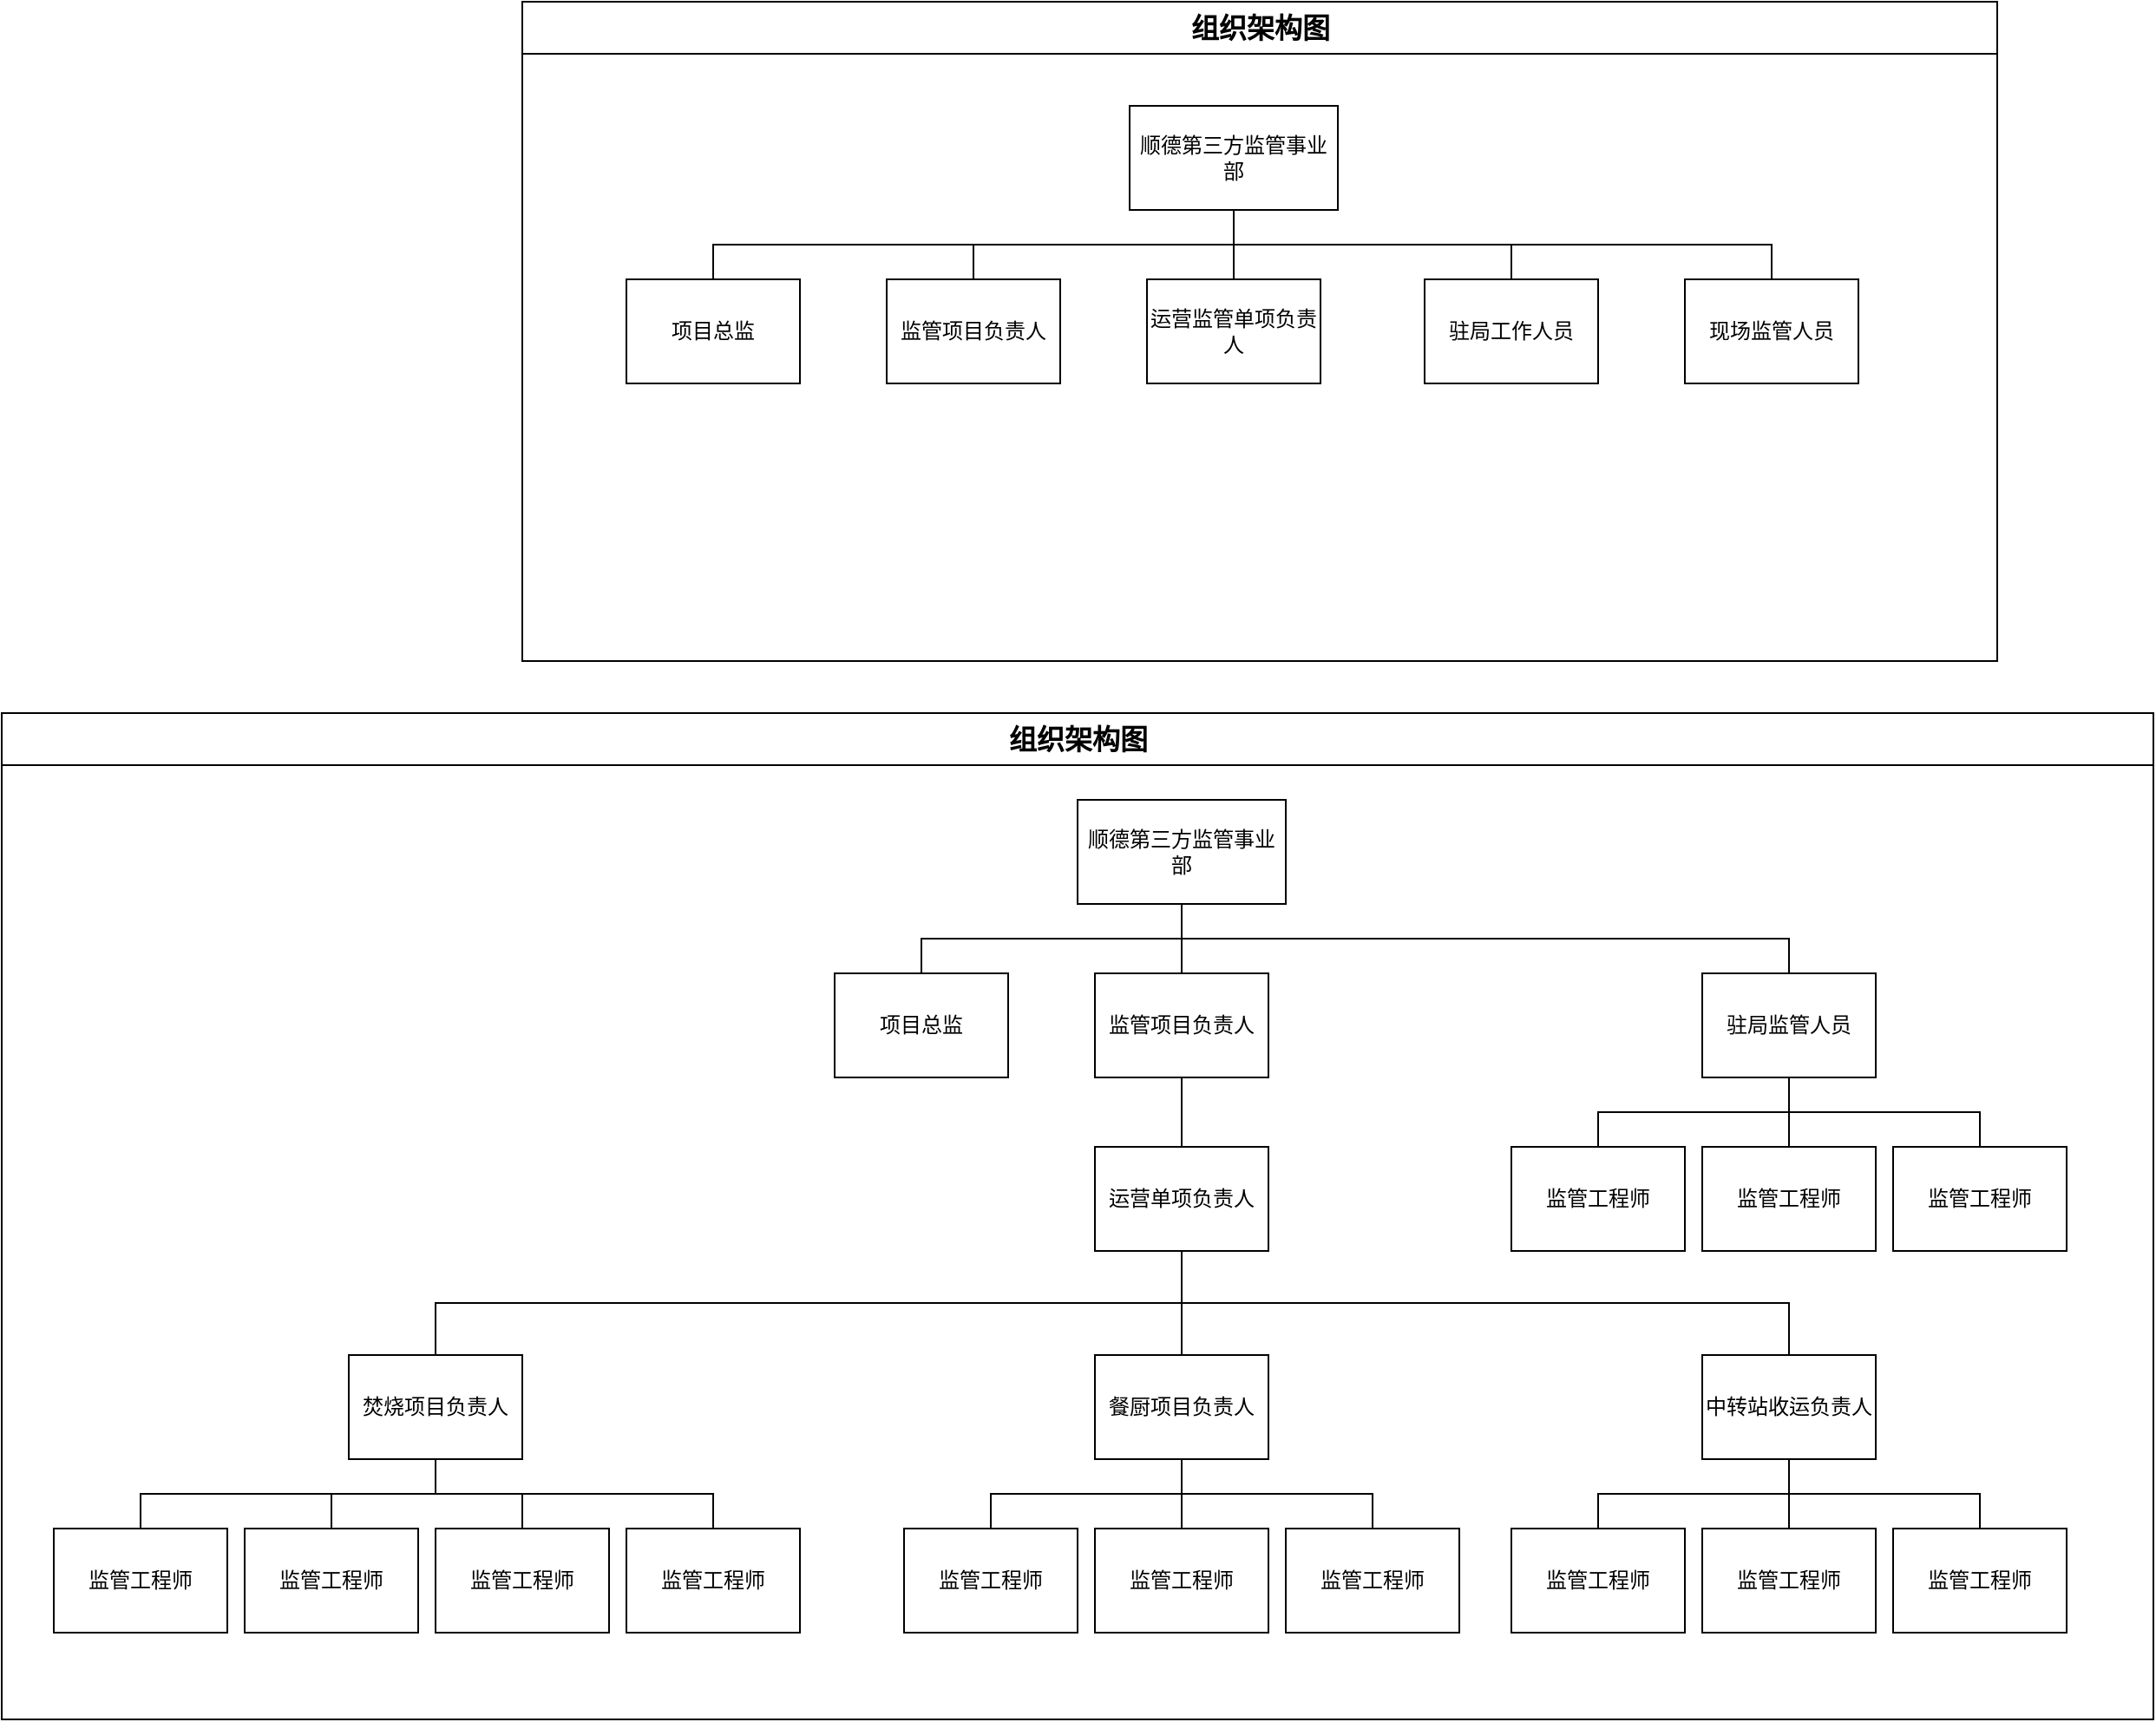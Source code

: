<mxfile version="14.1.9" type="github">
  <diagram id="prtHgNgQTEPvFCAcTncT" name="Page-1">
    <mxGraphModel dx="1619" dy="591" grid="1" gridSize="10" guides="1" tooltips="1" connect="1" arrows="1" fold="1" page="1" pageScale="1" pageWidth="827" pageHeight="1169" math="0" shadow="0">
      <root>
        <mxCell id="0" />
        <mxCell id="1" parent="0" />
        <mxCell id="Y8CCUpn9FJHreCWR11MV-5" value="&lt;font style=&quot;font-size: 16px&quot;&gt;组织架构图&lt;/font&gt;" style="swimlane;html=1;startSize=30;horizontal=1;containerType=tree;newEdgeStyle={&quot;edgeStyle&quot;:&quot;elbowEdgeStyle&quot;,&quot;startArrow&quot;:&quot;none&quot;,&quot;endArrow&quot;:&quot;none&quot;};" vertex="1" parent="1">
          <mxGeometry x="650" y="160" width="850" height="380" as="geometry" />
        </mxCell>
        <mxCell id="Y8CCUpn9FJHreCWR11MV-6" value="" style="edgeStyle=elbowEdgeStyle;elbow=vertical;startArrow=none;endArrow=none;rounded=0;" edge="1" parent="Y8CCUpn9FJHreCWR11MV-5" source="Y8CCUpn9FJHreCWR11MV-8" target="Y8CCUpn9FJHreCWR11MV-9">
          <mxGeometry relative="1" as="geometry" />
        </mxCell>
        <mxCell id="Y8CCUpn9FJHreCWR11MV-7" value="" style="edgeStyle=elbowEdgeStyle;elbow=vertical;startArrow=none;endArrow=none;rounded=0;" edge="1" parent="Y8CCUpn9FJHreCWR11MV-5" source="Y8CCUpn9FJHreCWR11MV-8" target="Y8CCUpn9FJHreCWR11MV-10">
          <mxGeometry relative="1" as="geometry" />
        </mxCell>
        <UserObject label="顺德第三方监管事业部" treeRoot="1" id="Y8CCUpn9FJHreCWR11MV-8">
          <mxCell style="whiteSpace=wrap;html=1;align=center;treeFolding=1;treeMoving=1;newEdgeStyle={&quot;edgeStyle&quot;:&quot;elbowEdgeStyle&quot;,&quot;startArrow&quot;:&quot;none&quot;,&quot;endArrow&quot;:&quot;none&quot;};" vertex="1" parent="Y8CCUpn9FJHreCWR11MV-5">
            <mxGeometry x="350" y="60" width="120" height="60" as="geometry" />
          </mxCell>
        </UserObject>
        <mxCell id="Y8CCUpn9FJHreCWR11MV-9" value="项目总监" style="whiteSpace=wrap;html=1;align=center;verticalAlign=middle;treeFolding=1;treeMoving=1;newEdgeStyle={&quot;edgeStyle&quot;:&quot;elbowEdgeStyle&quot;,&quot;startArrow&quot;:&quot;none&quot;,&quot;endArrow&quot;:&quot;none&quot;};" vertex="1" collapsed="1" parent="Y8CCUpn9FJHreCWR11MV-5">
          <mxGeometry x="60" y="160" width="100" height="60" as="geometry" />
        </mxCell>
        <mxCell id="Y8CCUpn9FJHreCWR11MV-10" value="运营监管单项负责人" style="whiteSpace=wrap;html=1;align=center;verticalAlign=middle;treeFolding=1;treeMoving=1;newEdgeStyle={&quot;edgeStyle&quot;:&quot;elbowEdgeStyle&quot;,&quot;startArrow&quot;:&quot;none&quot;,&quot;endArrow&quot;:&quot;none&quot;};" vertex="1" collapsed="1" parent="Y8CCUpn9FJHreCWR11MV-5">
          <mxGeometry x="360" y="160" width="100" height="60" as="geometry" />
        </mxCell>
        <mxCell id="Y8CCUpn9FJHreCWR11MV-11" value="" style="edgeStyle=elbowEdgeStyle;elbow=vertical;startArrow=none;endArrow=none;rounded=0;" edge="1" target="Y8CCUpn9FJHreCWR11MV-12" source="Y8CCUpn9FJHreCWR11MV-8" parent="Y8CCUpn9FJHreCWR11MV-5">
          <mxGeometry relative="1" as="geometry">
            <mxPoint x="300" y="270" as="sourcePoint" />
          </mxGeometry>
        </mxCell>
        <mxCell id="Y8CCUpn9FJHreCWR11MV-12" value="驻局工作人员" style="whiteSpace=wrap;html=1;align=center;verticalAlign=middle;treeFolding=1;treeMoving=1;newEdgeStyle={&quot;edgeStyle&quot;:&quot;elbowEdgeStyle&quot;,&quot;startArrow&quot;:&quot;none&quot;,&quot;endArrow&quot;:&quot;none&quot;};" vertex="1" collapsed="1" parent="Y8CCUpn9FJHreCWR11MV-5">
          <mxGeometry x="520" y="160" width="100" height="60" as="geometry" />
        </mxCell>
        <mxCell id="Y8CCUpn9FJHreCWR11MV-15" value="" style="edgeStyle=elbowEdgeStyle;elbow=vertical;startArrow=none;endArrow=none;rounded=0;" edge="1" target="Y8CCUpn9FJHreCWR11MV-16" source="Y8CCUpn9FJHreCWR11MV-8" parent="Y8CCUpn9FJHreCWR11MV-5">
          <mxGeometry relative="1" as="geometry">
            <mxPoint x="300" y="270" as="sourcePoint" />
          </mxGeometry>
        </mxCell>
        <mxCell id="Y8CCUpn9FJHreCWR11MV-16" value="监管项目负责人" style="whiteSpace=wrap;html=1;align=center;verticalAlign=middle;treeFolding=1;treeMoving=1;newEdgeStyle={&quot;edgeStyle&quot;:&quot;elbowEdgeStyle&quot;,&quot;startArrow&quot;:&quot;none&quot;,&quot;endArrow&quot;:&quot;none&quot;};" vertex="1" collapsed="1" parent="Y8CCUpn9FJHreCWR11MV-5">
          <mxGeometry x="210" y="160" width="100" height="60" as="geometry" />
        </mxCell>
        <mxCell id="Y8CCUpn9FJHreCWR11MV-17" value="" style="edgeStyle=elbowEdgeStyle;elbow=vertical;startArrow=none;endArrow=none;rounded=0;" edge="1" target="Y8CCUpn9FJHreCWR11MV-18" source="Y8CCUpn9FJHreCWR11MV-8" parent="Y8CCUpn9FJHreCWR11MV-5">
          <mxGeometry relative="1" as="geometry">
            <mxPoint x="300" y="270" as="sourcePoint" />
          </mxGeometry>
        </mxCell>
        <mxCell id="Y8CCUpn9FJHreCWR11MV-18" value="现场监管人员" style="whiteSpace=wrap;html=1;align=center;verticalAlign=middle;treeFolding=1;treeMoving=1;newEdgeStyle={&quot;edgeStyle&quot;:&quot;elbowEdgeStyle&quot;,&quot;startArrow&quot;:&quot;none&quot;,&quot;endArrow&quot;:&quot;none&quot;};" vertex="1" collapsed="1" parent="Y8CCUpn9FJHreCWR11MV-5">
          <mxGeometry x="670" y="160" width="100" height="60" as="geometry" />
        </mxCell>
        <mxCell id="Y8CCUpn9FJHreCWR11MV-19" value="" style="edgeStyle=elbowEdgeStyle;elbow=vertical;startArrow=none;endArrow=none;rounded=0;" edge="1" visible="0" target="Y8CCUpn9FJHreCWR11MV-20" source="Y8CCUpn9FJHreCWR11MV-9" parent="Y8CCUpn9FJHreCWR11MV-5">
          <mxGeometry relative="1" as="geometry">
            <mxPoint x="690" y="250" as="sourcePoint" />
          </mxGeometry>
        </mxCell>
        <mxCell id="Y8CCUpn9FJHreCWR11MV-20" value="杨蕴辉&lt;br&gt;（高级工程师）" style="whiteSpace=wrap;html=1;align=center;verticalAlign=middle;treeFolding=1;treeMoving=1;newEdgeStyle={&quot;edgeStyle&quot;:&quot;elbowEdgeStyle&quot;,&quot;startArrow&quot;:&quot;none&quot;,&quot;endArrow&quot;:&quot;none&quot;};" vertex="1" visible="0" parent="Y8CCUpn9FJHreCWR11MV-5">
          <mxGeometry x="20" y="240" width="100" height="60" as="geometry" />
        </mxCell>
        <mxCell id="Y8CCUpn9FJHreCWR11MV-21" value="" style="edgeStyle=elbowEdgeStyle;elbow=vertical;startArrow=none;endArrow=none;rounded=0;" edge="1" visible="0" target="Y8CCUpn9FJHreCWR11MV-22" source="Y8CCUpn9FJHreCWR11MV-16" parent="Y8CCUpn9FJHreCWR11MV-5">
          <mxGeometry relative="1" as="geometry">
            <mxPoint x="690" y="250" as="sourcePoint" />
          </mxGeometry>
        </mxCell>
        <mxCell id="Y8CCUpn9FJHreCWR11MV-22" value="汪群超&lt;br&gt;（工程师）" style="whiteSpace=wrap;html=1;align=center;verticalAlign=middle;treeFolding=1;treeMoving=1;newEdgeStyle={&quot;edgeStyle&quot;:&quot;elbowEdgeStyle&quot;,&quot;startArrow&quot;:&quot;none&quot;,&quot;endArrow&quot;:&quot;none&quot;};" vertex="1" visible="0" parent="Y8CCUpn9FJHreCWR11MV-5">
          <mxGeometry x="130" y="240" width="100" height="60" as="geometry" />
        </mxCell>
        <mxCell id="Y8CCUpn9FJHreCWR11MV-23" value="" style="edgeStyle=elbowEdgeStyle;elbow=vertical;startArrow=none;endArrow=none;rounded=0;" edge="1" visible="0" target="Y8CCUpn9FJHreCWR11MV-24" source="Y8CCUpn9FJHreCWR11MV-10" parent="Y8CCUpn9FJHreCWR11MV-5">
          <mxGeometry relative="1" as="geometry">
            <mxPoint x="690" y="250" as="sourcePoint" />
          </mxGeometry>
        </mxCell>
        <mxCell id="Y8CCUpn9FJHreCWR11MV-24" value="李加海&lt;br&gt;（工程师）" style="whiteSpace=wrap;html=1;align=center;verticalAlign=middle;treeFolding=1;treeMoving=1;newEdgeStyle={&quot;edgeStyle&quot;:&quot;elbowEdgeStyle&quot;,&quot;startArrow&quot;:&quot;none&quot;,&quot;endArrow&quot;:&quot;none&quot;};" vertex="1" visible="0" parent="Y8CCUpn9FJHreCWR11MV-5">
          <mxGeometry x="240" y="240" width="100" height="60" as="geometry" />
        </mxCell>
        <mxCell id="Y8CCUpn9FJHreCWR11MV-25" value="" style="edgeStyle=elbowEdgeStyle;elbow=vertical;startArrow=none;endArrow=none;rounded=0;" edge="1" visible="0" target="Y8CCUpn9FJHreCWR11MV-26" source="Y8CCUpn9FJHreCWR11MV-10" parent="Y8CCUpn9FJHreCWR11MV-5">
          <mxGeometry relative="1" as="geometry">
            <mxPoint x="690" y="350" as="sourcePoint" />
          </mxGeometry>
        </mxCell>
        <mxCell id="Y8CCUpn9FJHreCWR11MV-26" value="胡雪理&lt;br&gt;（工程师）" style="whiteSpace=wrap;html=1;align=center;verticalAlign=middle;treeFolding=1;treeMoving=1;newEdgeStyle={&quot;edgeStyle&quot;:&quot;elbowEdgeStyle&quot;,&quot;startArrow&quot;:&quot;none&quot;,&quot;endArrow&quot;:&quot;none&quot;};" vertex="1" visible="0" parent="Y8CCUpn9FJHreCWR11MV-5">
          <mxGeometry x="350" y="240" width="100" height="60" as="geometry" />
        </mxCell>
        <mxCell id="Y8CCUpn9FJHreCWR11MV-27" value="" style="edgeStyle=elbowEdgeStyle;elbow=vertical;startArrow=none;endArrow=none;rounded=0;" edge="1" visible="0" target="Y8CCUpn9FJHreCWR11MV-28" source="Y8CCUpn9FJHreCWR11MV-10" parent="Y8CCUpn9FJHreCWR11MV-5">
          <mxGeometry relative="1" as="geometry">
            <mxPoint x="690" y="350" as="sourcePoint" />
          </mxGeometry>
        </mxCell>
        <mxCell id="Y8CCUpn9FJHreCWR11MV-28" value="肖健&lt;br&gt;（助理工程师）" style="whiteSpace=wrap;html=1;align=center;verticalAlign=middle;treeFolding=1;treeMoving=1;newEdgeStyle={&quot;edgeStyle&quot;:&quot;elbowEdgeStyle&quot;,&quot;startArrow&quot;:&quot;none&quot;,&quot;endArrow&quot;:&quot;none&quot;};" vertex="1" visible="0" parent="Y8CCUpn9FJHreCWR11MV-5">
          <mxGeometry x="460" y="240" width="100" height="60" as="geometry" />
        </mxCell>
        <mxCell id="Y8CCUpn9FJHreCWR11MV-29" value="" style="edgeStyle=elbowEdgeStyle;elbow=vertical;startArrow=none;endArrow=none;rounded=0;" edge="1" visible="0" target="Y8CCUpn9FJHreCWR11MV-30" source="Y8CCUpn9FJHreCWR11MV-12" parent="Y8CCUpn9FJHreCWR11MV-5">
          <mxGeometry relative="1" as="geometry">
            <mxPoint x="600" y="250" as="sourcePoint" />
          </mxGeometry>
        </mxCell>
        <mxCell id="Y8CCUpn9FJHreCWR11MV-30" value="谭志鹏" style="whiteSpace=wrap;html=1;align=center;verticalAlign=middle;treeFolding=1;treeMoving=1;newEdgeStyle={&quot;edgeStyle&quot;:&quot;elbowEdgeStyle&quot;,&quot;startArrow&quot;:&quot;none&quot;,&quot;endArrow&quot;:&quot;none&quot;};" vertex="1" visible="0" parent="Y8CCUpn9FJHreCWR11MV-5">
          <mxGeometry x="580" y="240" width="100" height="60" as="geometry" />
        </mxCell>
        <mxCell id="Y8CCUpn9FJHreCWR11MV-31" value="" style="edgeStyle=elbowEdgeStyle;elbow=vertical;startArrow=none;endArrow=none;rounded=0;" edge="1" visible="0" target="Y8CCUpn9FJHreCWR11MV-32" source="Y8CCUpn9FJHreCWR11MV-12" parent="Y8CCUpn9FJHreCWR11MV-5">
          <mxGeometry relative="1" as="geometry">
            <mxPoint x="1030" y="350" as="sourcePoint" />
          </mxGeometry>
        </mxCell>
        <mxCell id="Y8CCUpn9FJHreCWR11MV-32" value="刘雄雄" style="whiteSpace=wrap;html=1;align=center;verticalAlign=middle;treeFolding=1;treeMoving=1;newEdgeStyle={&quot;edgeStyle&quot;:&quot;elbowEdgeStyle&quot;,&quot;startArrow&quot;:&quot;none&quot;,&quot;endArrow&quot;:&quot;none&quot;};" vertex="1" visible="0" parent="Y8CCUpn9FJHreCWR11MV-5">
          <mxGeometry x="690" y="240" width="100" height="60" as="geometry" />
        </mxCell>
        <mxCell id="Y8CCUpn9FJHreCWR11MV-33" value="" style="edgeStyle=elbowEdgeStyle;elbow=vertical;startArrow=none;endArrow=none;rounded=0;" edge="1" visible="0" target="Y8CCUpn9FJHreCWR11MV-34" source="Y8CCUpn9FJHreCWR11MV-12" parent="Y8CCUpn9FJHreCWR11MV-5">
          <mxGeometry relative="1" as="geometry">
            <mxPoint x="1030" y="350" as="sourcePoint" />
          </mxGeometry>
        </mxCell>
        <mxCell id="Y8CCUpn9FJHreCWR11MV-34" value="龚杰" style="whiteSpace=wrap;html=1;align=center;verticalAlign=middle;treeFolding=1;treeMoving=1;newEdgeStyle={&quot;edgeStyle&quot;:&quot;elbowEdgeStyle&quot;,&quot;startArrow&quot;:&quot;none&quot;,&quot;endArrow&quot;:&quot;none&quot;};" vertex="1" visible="0" parent="Y8CCUpn9FJHreCWR11MV-5">
          <mxGeometry x="800" y="240" width="100" height="60" as="geometry" />
        </mxCell>
        <mxCell id="Y8CCUpn9FJHreCWR11MV-35" value="" style="edgeStyle=elbowEdgeStyle;elbow=vertical;startArrow=none;endArrow=none;rounded=0;" edge="1" visible="0" target="Y8CCUpn9FJHreCWR11MV-36" source="Y8CCUpn9FJHreCWR11MV-18" parent="Y8CCUpn9FJHreCWR11MV-5">
          <mxGeometry relative="1" as="geometry">
            <mxPoint x="700" y="260" as="sourcePoint" />
          </mxGeometry>
        </mxCell>
        <mxCell id="Y8CCUpn9FJHreCWR11MV-36" value="张正科&lt;br&gt;（助理工程师）" style="whiteSpace=wrap;html=1;align=center;verticalAlign=middle;treeFolding=1;treeMoving=1;newEdgeStyle={&quot;edgeStyle&quot;:&quot;elbowEdgeStyle&quot;,&quot;startArrow&quot;:&quot;none&quot;,&quot;endArrow&quot;:&quot;none&quot;};" vertex="1" visible="0" parent="Y8CCUpn9FJHreCWR11MV-5">
          <mxGeometry x="920" y="240" width="100" height="60" as="geometry" />
        </mxCell>
        <mxCell id="Y8CCUpn9FJHreCWR11MV-37" value="" style="edgeStyle=elbowEdgeStyle;elbow=vertical;startArrow=none;endArrow=none;rounded=0;" edge="1" visible="0" target="Y8CCUpn9FJHreCWR11MV-38" source="Y8CCUpn9FJHreCWR11MV-18" parent="Y8CCUpn9FJHreCWR11MV-5">
          <mxGeometry relative="1" as="geometry">
            <mxPoint x="1540" y="360" as="sourcePoint" />
          </mxGeometry>
        </mxCell>
        <mxCell id="Y8CCUpn9FJHreCWR11MV-38" value="徐建&lt;br&gt;（工程师）" style="whiteSpace=wrap;html=1;align=center;verticalAlign=middle;treeFolding=1;treeMoving=1;newEdgeStyle={&quot;edgeStyle&quot;:&quot;elbowEdgeStyle&quot;,&quot;startArrow&quot;:&quot;none&quot;,&quot;endArrow&quot;:&quot;none&quot;};" vertex="1" visible="0" parent="Y8CCUpn9FJHreCWR11MV-5">
          <mxGeometry x="1030" y="240" width="100" height="60" as="geometry" />
        </mxCell>
        <mxCell id="Y8CCUpn9FJHreCWR11MV-39" value="" style="edgeStyle=elbowEdgeStyle;elbow=vertical;startArrow=none;endArrow=none;rounded=0;" edge="1" visible="0" target="Y8CCUpn9FJHreCWR11MV-40" source="Y8CCUpn9FJHreCWR11MV-18" parent="Y8CCUpn9FJHreCWR11MV-5">
          <mxGeometry relative="1" as="geometry">
            <mxPoint x="1540" y="360" as="sourcePoint" />
          </mxGeometry>
        </mxCell>
        <mxCell id="Y8CCUpn9FJHreCWR11MV-40" value="王镖&lt;br&gt;（工程师）" style="whiteSpace=wrap;html=1;align=center;verticalAlign=middle;treeFolding=1;treeMoving=1;newEdgeStyle={&quot;edgeStyle&quot;:&quot;elbowEdgeStyle&quot;,&quot;startArrow&quot;:&quot;none&quot;,&quot;endArrow&quot;:&quot;none&quot;};" vertex="1" visible="0" parent="Y8CCUpn9FJHreCWR11MV-5">
          <mxGeometry x="1140" y="240" width="100" height="60" as="geometry" />
        </mxCell>
        <mxCell id="Y8CCUpn9FJHreCWR11MV-41" value="" style="edgeStyle=elbowEdgeStyle;elbow=vertical;startArrow=none;endArrow=none;rounded=0;" edge="1" visible="0" target="Y8CCUpn9FJHreCWR11MV-42" source="Y8CCUpn9FJHreCWR11MV-18" parent="Y8CCUpn9FJHreCWR11MV-5">
          <mxGeometry relative="1" as="geometry">
            <mxPoint x="1540" y="360" as="sourcePoint" />
          </mxGeometry>
        </mxCell>
        <mxCell id="Y8CCUpn9FJHreCWR11MV-42" value="宣力&lt;br&gt;（工程师）" style="whiteSpace=wrap;html=1;align=center;verticalAlign=middle;treeFolding=1;treeMoving=1;newEdgeStyle={&quot;edgeStyle&quot;:&quot;elbowEdgeStyle&quot;,&quot;startArrow&quot;:&quot;none&quot;,&quot;endArrow&quot;:&quot;none&quot;};" vertex="1" visible="0" parent="Y8CCUpn9FJHreCWR11MV-5">
          <mxGeometry x="1250" y="240" width="100" height="60" as="geometry" />
        </mxCell>
        <mxCell id="Y8CCUpn9FJHreCWR11MV-43" value="" style="edgeStyle=elbowEdgeStyle;elbow=vertical;startArrow=none;endArrow=none;rounded=0;strokeColor=none;" edge="1" visible="0" target="Y8CCUpn9FJHreCWR11MV-44" source="Y8CCUpn9FJHreCWR11MV-36" parent="Y8CCUpn9FJHreCWR11MV-5">
          <mxGeometry relative="1" as="geometry">
            <mxPoint x="1540" y="360" as="sourcePoint" />
          </mxGeometry>
        </mxCell>
        <mxCell id="Y8CCUpn9FJHreCWR11MV-44" value="吕雪冰" style="whiteSpace=wrap;html=1;align=center;verticalAlign=middle;treeFolding=1;treeMoving=1;newEdgeStyle={&quot;edgeStyle&quot;:&quot;elbowEdgeStyle&quot;,&quot;startArrow&quot;:&quot;none&quot;,&quot;endArrow&quot;:&quot;none&quot;};" vertex="1" visible="0" parent="Y8CCUpn9FJHreCWR11MV-5">
          <mxGeometry x="920" y="320" width="100" height="60" as="geometry" />
        </mxCell>
        <mxCell id="Y8CCUpn9FJHreCWR11MV-47" value="" style="edgeStyle=elbowEdgeStyle;elbow=vertical;startArrow=none;endArrow=none;rounded=0;strokeColor=none;" edge="1" visible="0" target="Y8CCUpn9FJHreCWR11MV-48" source="Y8CCUpn9FJHreCWR11MV-38" parent="Y8CCUpn9FJHreCWR11MV-5">
          <mxGeometry relative="1" as="geometry">
            <mxPoint x="1540" y="360" as="sourcePoint" />
          </mxGeometry>
        </mxCell>
        <mxCell id="Y8CCUpn9FJHreCWR11MV-48" value="陈方" style="whiteSpace=wrap;html=1;align=center;verticalAlign=middle;treeFolding=1;treeMoving=1;newEdgeStyle={&quot;edgeStyle&quot;:&quot;elbowEdgeStyle&quot;,&quot;startArrow&quot;:&quot;none&quot;,&quot;endArrow&quot;:&quot;none&quot;};" vertex="1" visible="0" parent="Y8CCUpn9FJHreCWR11MV-5">
          <mxGeometry x="1030" y="320" width="100" height="60" as="geometry" />
        </mxCell>
        <mxCell id="Y8CCUpn9FJHreCWR11MV-49" value="" style="edgeStyle=elbowEdgeStyle;elbow=vertical;startArrow=none;endArrow=none;rounded=0;strokeColor=none;" edge="1" visible="0" target="Y8CCUpn9FJHreCWR11MV-50" source="Y8CCUpn9FJHreCWR11MV-40" parent="Y8CCUpn9FJHreCWR11MV-5">
          <mxGeometry relative="1" as="geometry">
            <mxPoint x="1540" y="360" as="sourcePoint" />
          </mxGeometry>
        </mxCell>
        <mxCell id="Y8CCUpn9FJHreCWR11MV-50" value="季鑫" style="whiteSpace=wrap;html=1;align=center;verticalAlign=middle;treeFolding=1;treeMoving=1;newEdgeStyle={&quot;edgeStyle&quot;:&quot;elbowEdgeStyle&quot;,&quot;startArrow&quot;:&quot;none&quot;,&quot;endArrow&quot;:&quot;none&quot;};" vertex="1" visible="0" parent="Y8CCUpn9FJHreCWR11MV-5">
          <mxGeometry x="1140" y="320" width="100" height="60" as="geometry" />
        </mxCell>
        <mxCell id="Y8CCUpn9FJHreCWR11MV-51" value="" style="edgeStyle=elbowEdgeStyle;elbow=vertical;startArrow=none;endArrow=none;rounded=0;strokeColor=none;" edge="1" visible="0" target="Y8CCUpn9FJHreCWR11MV-52" source="Y8CCUpn9FJHreCWR11MV-42" parent="Y8CCUpn9FJHreCWR11MV-5">
          <mxGeometry relative="1" as="geometry">
            <mxPoint x="1540" y="360" as="sourcePoint" />
          </mxGeometry>
        </mxCell>
        <mxCell id="Y8CCUpn9FJHreCWR11MV-52" value="张驹&lt;br&gt;（助理工程师）" style="whiteSpace=wrap;html=1;align=center;verticalAlign=middle;treeFolding=1;treeMoving=1;newEdgeStyle={&quot;edgeStyle&quot;:&quot;elbowEdgeStyle&quot;,&quot;startArrow&quot;:&quot;none&quot;,&quot;endArrow&quot;:&quot;none&quot;};" vertex="1" visible="0" parent="Y8CCUpn9FJHreCWR11MV-5">
          <mxGeometry x="1250" y="320" width="100" height="60" as="geometry" />
        </mxCell>
        <mxCell id="Y8CCUpn9FJHreCWR11MV-53" value="" style="edgeStyle=elbowEdgeStyle;elbow=vertical;startArrow=none;endArrow=none;rounded=0;strokeColor=none;" edge="1" visible="0" target="Y8CCUpn9FJHreCWR11MV-54" source="Y8CCUpn9FJHreCWR11MV-18" parent="Y8CCUpn9FJHreCWR11MV-5">
          <mxGeometry relative="1" as="geometry">
            <mxPoint x="1540" y="360" as="sourcePoint" />
          </mxGeometry>
        </mxCell>
        <mxCell id="Y8CCUpn9FJHreCWR11MV-54" value="宋海威&lt;br&gt;（工程师）" style="whiteSpace=wrap;html=1;align=center;verticalAlign=middle;treeFolding=1;treeMoving=1;newEdgeStyle={&quot;edgeStyle&quot;:&quot;elbowEdgeStyle&quot;,&quot;startArrow&quot;:&quot;none&quot;,&quot;endArrow&quot;:&quot;none&quot;};" vertex="1" visible="0" parent="Y8CCUpn9FJHreCWR11MV-5">
          <mxGeometry x="1028" y="395" width="100" height="60" as="geometry" />
        </mxCell>
        <mxCell id="Y8CCUpn9FJHreCWR11MV-55" value="" style="edgeStyle=elbowEdgeStyle;elbow=vertical;startArrow=none;endArrow=none;rounded=0;strokeColor=none;" edge="1" visible="0" target="Y8CCUpn9FJHreCWR11MV-56" source="Y8CCUpn9FJHreCWR11MV-54" parent="Y8CCUpn9FJHreCWR11MV-5">
          <mxGeometry relative="1" as="geometry">
            <mxPoint x="1538" y="315" as="sourcePoint" />
          </mxGeometry>
        </mxCell>
        <mxCell id="Y8CCUpn9FJHreCWR11MV-56" value="宋仕青" style="whiteSpace=wrap;html=1;align=center;verticalAlign=middle;treeFolding=1;treeMoving=1;newEdgeStyle={&quot;edgeStyle&quot;:&quot;elbowEdgeStyle&quot;,&quot;startArrow&quot;:&quot;none&quot;,&quot;endArrow&quot;:&quot;none&quot;};" vertex="1" visible="0" parent="Y8CCUpn9FJHreCWR11MV-5">
          <mxGeometry x="1142" y="395" width="100" height="60" as="geometry" />
        </mxCell>
        <mxCell id="Y8CCUpn9FJHreCWR11MV-57" value="" style="edgeStyle=elbowEdgeStyle;elbow=vertical;startArrow=none;endArrow=none;rounded=0;strokeColor=none;" edge="1" visible="0" target="Y8CCUpn9FJHreCWR11MV-58" source="Y8CCUpn9FJHreCWR11MV-44" parent="Y8CCUpn9FJHreCWR11MV-5">
          <mxGeometry relative="1" as="geometry">
            <mxPoint x="1380" y="440" as="sourcePoint" />
          </mxGeometry>
        </mxCell>
        <mxCell id="Y8CCUpn9FJHreCWR11MV-58" value="李焕才" style="whiteSpace=wrap;html=1;align=center;verticalAlign=middle;treeFolding=1;treeMoving=1;newEdgeStyle={&quot;edgeStyle&quot;:&quot;elbowEdgeStyle&quot;,&quot;startArrow&quot;:&quot;none&quot;,&quot;endArrow&quot;:&quot;none&quot;};" vertex="1" visible="0" parent="Y8CCUpn9FJHreCWR11MV-5">
          <mxGeometry x="918" y="395" width="100" height="60" as="geometry" />
        </mxCell>
        <mxCell id="Y8CCUpn9FJHreCWR11MV-60" value="&lt;font style=&quot;font-size: 16px&quot;&gt;组织架构图&lt;/font&gt;" style="swimlane;html=1;startSize=30;horizontal=1;containerType=tree;newEdgeStyle={&quot;edgeStyle&quot;:&quot;elbowEdgeStyle&quot;,&quot;startArrow&quot;:&quot;none&quot;,&quot;endArrow&quot;:&quot;none&quot;};" vertex="1" parent="1">
          <mxGeometry x="350" y="570" width="1240" height="580" as="geometry" />
        </mxCell>
        <mxCell id="Y8CCUpn9FJHreCWR11MV-61" value="" style="edgeStyle=elbowEdgeStyle;elbow=vertical;startArrow=none;endArrow=none;rounded=0;" edge="1" parent="Y8CCUpn9FJHreCWR11MV-60" source="Y8CCUpn9FJHreCWR11MV-63" target="Y8CCUpn9FJHreCWR11MV-64">
          <mxGeometry relative="1" as="geometry" />
        </mxCell>
        <UserObject label="顺德第三方监管事业部" treeRoot="1" id="Y8CCUpn9FJHreCWR11MV-63">
          <mxCell style="whiteSpace=wrap;html=1;align=center;treeFolding=1;treeMoving=1;newEdgeStyle={&quot;edgeStyle&quot;:&quot;elbowEdgeStyle&quot;,&quot;startArrow&quot;:&quot;none&quot;,&quot;endArrow&quot;:&quot;none&quot;};" vertex="1" parent="Y8CCUpn9FJHreCWR11MV-60">
            <mxGeometry x="620" y="50" width="120" height="60" as="geometry" />
          </mxCell>
        </UserObject>
        <mxCell id="Y8CCUpn9FJHreCWR11MV-64" value="项目总监" style="whiteSpace=wrap;html=1;align=center;verticalAlign=middle;treeFolding=1;treeMoving=1;newEdgeStyle={&quot;edgeStyle&quot;:&quot;elbowEdgeStyle&quot;,&quot;startArrow&quot;:&quot;none&quot;,&quot;endArrow&quot;:&quot;none&quot;};" vertex="1" parent="Y8CCUpn9FJHreCWR11MV-60">
          <mxGeometry x="480" y="150" width="100" height="60" as="geometry" />
        </mxCell>
        <mxCell id="Y8CCUpn9FJHreCWR11MV-68" value="" style="edgeStyle=elbowEdgeStyle;elbow=vertical;startArrow=none;endArrow=none;rounded=0;" edge="1" parent="Y8CCUpn9FJHreCWR11MV-60" source="Y8CCUpn9FJHreCWR11MV-63" target="Y8CCUpn9FJHreCWR11MV-69">
          <mxGeometry relative="1" as="geometry">
            <mxPoint x="580" y="260" as="sourcePoint" />
          </mxGeometry>
        </mxCell>
        <mxCell id="Y8CCUpn9FJHreCWR11MV-69" value="监管项目负责人" style="whiteSpace=wrap;html=1;align=center;verticalAlign=middle;treeFolding=1;treeMoving=1;newEdgeStyle={&quot;edgeStyle&quot;:&quot;elbowEdgeStyle&quot;,&quot;startArrow&quot;:&quot;none&quot;,&quot;endArrow&quot;:&quot;none&quot;};" vertex="1" parent="Y8CCUpn9FJHreCWR11MV-60">
          <mxGeometry x="630" y="150" width="100" height="60" as="geometry" />
        </mxCell>
        <mxCell id="Y8CCUpn9FJHreCWR11MV-110" value="" style="edgeStyle=elbowEdgeStyle;elbow=vertical;startArrow=none;endArrow=none;rounded=0;" edge="1" target="Y8CCUpn9FJHreCWR11MV-111" source="Y8CCUpn9FJHreCWR11MV-69" parent="Y8CCUpn9FJHreCWR11MV-60">
          <mxGeometry relative="1" as="geometry">
            <mxPoint x="1260.0" y="670.0" as="sourcePoint" />
          </mxGeometry>
        </mxCell>
        <mxCell id="Y8CCUpn9FJHreCWR11MV-111" value="运营单项负责人" style="whiteSpace=wrap;html=1;align=center;verticalAlign=middle;treeFolding=1;treeMoving=1;newEdgeStyle={&quot;edgeStyle&quot;:&quot;elbowEdgeStyle&quot;,&quot;startArrow&quot;:&quot;none&quot;,&quot;endArrow&quot;:&quot;none&quot;};" vertex="1" parent="Y8CCUpn9FJHreCWR11MV-60">
          <mxGeometry x="630" y="250" width="100" height="60" as="geometry" />
        </mxCell>
        <mxCell id="Y8CCUpn9FJHreCWR11MV-112" value="" style="edgeStyle=elbowEdgeStyle;elbow=vertical;startArrow=none;endArrow=none;rounded=0;" edge="1" target="Y8CCUpn9FJHreCWR11MV-113" source="Y8CCUpn9FJHreCWR11MV-111" parent="Y8CCUpn9FJHreCWR11MV-60">
          <mxGeometry relative="1" as="geometry">
            <mxPoint x="840" y="760.0" as="sourcePoint" />
          </mxGeometry>
        </mxCell>
        <mxCell id="Y8CCUpn9FJHreCWR11MV-113" value="焚烧项目负责人" style="whiteSpace=wrap;html=1;align=center;verticalAlign=middle;treeFolding=1;treeMoving=1;newEdgeStyle={&quot;edgeStyle&quot;:&quot;elbowEdgeStyle&quot;,&quot;startArrow&quot;:&quot;none&quot;,&quot;endArrow&quot;:&quot;none&quot;};" vertex="1" parent="Y8CCUpn9FJHreCWR11MV-60">
          <mxGeometry x="200" y="370" width="100" height="60" as="geometry" />
        </mxCell>
        <mxCell id="Y8CCUpn9FJHreCWR11MV-114" value="" style="edgeStyle=elbowEdgeStyle;elbow=vertical;startArrow=none;endArrow=none;rounded=0;" edge="1" target="Y8CCUpn9FJHreCWR11MV-115" source="Y8CCUpn9FJHreCWR11MV-111" parent="Y8CCUpn9FJHreCWR11MV-60">
          <mxGeometry relative="1" as="geometry">
            <mxPoint x="840" y="760.0" as="sourcePoint" />
          </mxGeometry>
        </mxCell>
        <mxCell id="Y8CCUpn9FJHreCWR11MV-115" value="餐厨项目负责人" style="whiteSpace=wrap;html=1;align=center;verticalAlign=middle;treeFolding=1;treeMoving=1;newEdgeStyle={&quot;edgeStyle&quot;:&quot;elbowEdgeStyle&quot;,&quot;startArrow&quot;:&quot;none&quot;,&quot;endArrow&quot;:&quot;none&quot;};" vertex="1" parent="Y8CCUpn9FJHreCWR11MV-60">
          <mxGeometry x="630" y="370" width="100" height="60" as="geometry" />
        </mxCell>
        <mxCell id="Y8CCUpn9FJHreCWR11MV-116" value="" style="edgeStyle=elbowEdgeStyle;elbow=vertical;startArrow=none;endArrow=none;rounded=0;" edge="1" target="Y8CCUpn9FJHreCWR11MV-117" source="Y8CCUpn9FJHreCWR11MV-111" parent="Y8CCUpn9FJHreCWR11MV-60">
          <mxGeometry relative="1" as="geometry">
            <mxPoint x="840" y="860.0" as="sourcePoint" />
          </mxGeometry>
        </mxCell>
        <mxCell id="Y8CCUpn9FJHreCWR11MV-117" value="中转站收运负责人" style="whiteSpace=wrap;html=1;align=center;verticalAlign=middle;treeFolding=1;treeMoving=1;newEdgeStyle={&quot;edgeStyle&quot;:&quot;elbowEdgeStyle&quot;,&quot;startArrow&quot;:&quot;none&quot;,&quot;endArrow&quot;:&quot;none&quot;};" vertex="1" parent="Y8CCUpn9FJHreCWR11MV-60">
          <mxGeometry x="980" y="370" width="100" height="60" as="geometry" />
        </mxCell>
        <mxCell id="Y8CCUpn9FJHreCWR11MV-118" value="" style="edgeStyle=elbowEdgeStyle;elbow=vertical;startArrow=none;endArrow=none;rounded=0;" edge="1" target="Y8CCUpn9FJHreCWR11MV-119" source="Y8CCUpn9FJHreCWR11MV-113" parent="Y8CCUpn9FJHreCWR11MV-60">
          <mxGeometry relative="1" as="geometry">
            <mxPoint x="950" y="890.0" as="sourcePoint" />
          </mxGeometry>
        </mxCell>
        <mxCell id="Y8CCUpn9FJHreCWR11MV-119" value="监管工程师" style="whiteSpace=wrap;html=1;align=center;verticalAlign=middle;treeFolding=1;treeMoving=1;newEdgeStyle={&quot;edgeStyle&quot;:&quot;elbowEdgeStyle&quot;,&quot;startArrow&quot;:&quot;none&quot;,&quot;endArrow&quot;:&quot;none&quot;};" vertex="1" parent="Y8CCUpn9FJHreCWR11MV-60">
          <mxGeometry x="140" y="470" width="100" height="60" as="geometry" />
        </mxCell>
        <mxCell id="Y8CCUpn9FJHreCWR11MV-120" value="" style="edgeStyle=elbowEdgeStyle;elbow=vertical;startArrow=none;endArrow=none;rounded=0;" edge="1" target="Y8CCUpn9FJHreCWR11MV-121" source="Y8CCUpn9FJHreCWR11MV-115" parent="Y8CCUpn9FJHreCWR11MV-60">
          <mxGeometry relative="1" as="geometry">
            <mxPoint x="1220" y="890.0" as="sourcePoint" />
          </mxGeometry>
        </mxCell>
        <mxCell id="Y8CCUpn9FJHreCWR11MV-121" value="监管工程师" style="whiteSpace=wrap;html=1;align=center;verticalAlign=middle;treeFolding=1;treeMoving=1;newEdgeStyle={&quot;edgeStyle&quot;:&quot;elbowEdgeStyle&quot;,&quot;startArrow&quot;:&quot;none&quot;,&quot;endArrow&quot;:&quot;none&quot;};" vertex="1" parent="Y8CCUpn9FJHreCWR11MV-60">
          <mxGeometry x="520" y="470" width="100" height="60" as="geometry" />
        </mxCell>
        <mxCell id="Y8CCUpn9FJHreCWR11MV-122" value="" style="edgeStyle=elbowEdgeStyle;elbow=vertical;startArrow=none;endArrow=none;rounded=0;" edge="1" target="Y8CCUpn9FJHreCWR11MV-123" source="Y8CCUpn9FJHreCWR11MV-117" parent="Y8CCUpn9FJHreCWR11MV-60">
          <mxGeometry relative="1" as="geometry">
            <mxPoint x="1390" y="890.0" as="sourcePoint" />
          </mxGeometry>
        </mxCell>
        <mxCell id="Y8CCUpn9FJHreCWR11MV-123" value="中转站收运负责人" style="whiteSpace=wrap;html=1;align=center;verticalAlign=middle;treeFolding=1;treeMoving=1;newEdgeStyle={&quot;edgeStyle&quot;:&quot;elbowEdgeStyle&quot;,&quot;startArrow&quot;:&quot;none&quot;,&quot;endArrow&quot;:&quot;none&quot;};" vertex="1" parent="Y8CCUpn9FJHreCWR11MV-60">
          <mxGeometry x="870" y="470" width="100" height="60" as="geometry" />
        </mxCell>
        <mxCell id="Y8CCUpn9FJHreCWR11MV-124" value="" style="edgeStyle=elbowEdgeStyle;elbow=vertical;startArrow=none;endArrow=none;rounded=0;" edge="1" target="Y8CCUpn9FJHreCWR11MV-125" source="Y8CCUpn9FJHreCWR11MV-113" parent="Y8CCUpn9FJHreCWR11MV-60">
          <mxGeometry relative="1" as="geometry">
            <mxPoint x="840" y="990.0" as="sourcePoint" />
          </mxGeometry>
        </mxCell>
        <mxCell id="Y8CCUpn9FJHreCWR11MV-125" value="监管工程师" style="whiteSpace=wrap;html=1;align=center;verticalAlign=middle;treeFolding=1;treeMoving=1;newEdgeStyle={&quot;edgeStyle&quot;:&quot;elbowEdgeStyle&quot;,&quot;startArrow&quot;:&quot;none&quot;,&quot;endArrow&quot;:&quot;none&quot;};" vertex="1" parent="Y8CCUpn9FJHreCWR11MV-60">
          <mxGeometry x="30" y="470" width="100" height="60" as="geometry" />
        </mxCell>
        <mxCell id="Y8CCUpn9FJHreCWR11MV-126" value="" style="edgeStyle=elbowEdgeStyle;elbow=vertical;startArrow=none;endArrow=none;rounded=0;" edge="1" target="Y8CCUpn9FJHreCWR11MV-127" source="Y8CCUpn9FJHreCWR11MV-113" parent="Y8CCUpn9FJHreCWR11MV-60">
          <mxGeometry relative="1" as="geometry">
            <mxPoint x="840" y="990.0" as="sourcePoint" />
          </mxGeometry>
        </mxCell>
        <mxCell id="Y8CCUpn9FJHreCWR11MV-127" value="监管工程师" style="whiteSpace=wrap;html=1;align=center;verticalAlign=middle;treeFolding=1;treeMoving=1;newEdgeStyle={&quot;edgeStyle&quot;:&quot;elbowEdgeStyle&quot;,&quot;startArrow&quot;:&quot;none&quot;,&quot;endArrow&quot;:&quot;none&quot;};" vertex="1" parent="Y8CCUpn9FJHreCWR11MV-60">
          <mxGeometry x="250" y="470" width="100" height="60" as="geometry" />
        </mxCell>
        <mxCell id="Y8CCUpn9FJHreCWR11MV-128" value="" style="edgeStyle=elbowEdgeStyle;elbow=vertical;startArrow=none;endArrow=none;rounded=0;" edge="1" target="Y8CCUpn9FJHreCWR11MV-129" source="Y8CCUpn9FJHreCWR11MV-115" parent="Y8CCUpn9FJHreCWR11MV-60">
          <mxGeometry relative="1" as="geometry">
            <mxPoint x="1220" y="990.0" as="sourcePoint" />
          </mxGeometry>
        </mxCell>
        <mxCell id="Y8CCUpn9FJHreCWR11MV-129" value="监管工程师" style="whiteSpace=wrap;html=1;align=center;verticalAlign=middle;treeFolding=1;treeMoving=1;newEdgeStyle={&quot;edgeStyle&quot;:&quot;elbowEdgeStyle&quot;,&quot;startArrow&quot;:&quot;none&quot;,&quot;endArrow&quot;:&quot;none&quot;};" vertex="1" parent="Y8CCUpn9FJHreCWR11MV-60">
          <mxGeometry x="630" y="470" width="100" height="60" as="geometry" />
        </mxCell>
        <mxCell id="Y8CCUpn9FJHreCWR11MV-130" value="" style="edgeStyle=elbowEdgeStyle;elbow=vertical;startArrow=none;endArrow=none;rounded=0;" edge="1" target="Y8CCUpn9FJHreCWR11MV-131" source="Y8CCUpn9FJHreCWR11MV-115" parent="Y8CCUpn9FJHreCWR11MV-60">
          <mxGeometry relative="1" as="geometry">
            <mxPoint x="1220" y="990.0" as="sourcePoint" />
          </mxGeometry>
        </mxCell>
        <mxCell id="Y8CCUpn9FJHreCWR11MV-131" value="监管工程师" style="whiteSpace=wrap;html=1;align=center;verticalAlign=middle;treeFolding=1;treeMoving=1;newEdgeStyle={&quot;edgeStyle&quot;:&quot;elbowEdgeStyle&quot;,&quot;startArrow&quot;:&quot;none&quot;,&quot;endArrow&quot;:&quot;none&quot;};" vertex="1" parent="Y8CCUpn9FJHreCWR11MV-60">
          <mxGeometry x="740" y="470" width="100" height="60" as="geometry" />
        </mxCell>
        <mxCell id="Y8CCUpn9FJHreCWR11MV-134" value="监管工程师" style="whiteSpace=wrap;html=1;align=center;verticalAlign=middle;treeFolding=1;treeMoving=1;newEdgeStyle={&quot;edgeStyle&quot;:&quot;elbowEdgeStyle&quot;,&quot;startArrow&quot;:&quot;none&quot;,&quot;endArrow&quot;:&quot;none&quot;};" vertex="1" parent="Y8CCUpn9FJHreCWR11MV-60">
          <mxGeometry x="870" y="470" width="100" height="60" as="geometry" />
        </mxCell>
        <mxCell id="Y8CCUpn9FJHreCWR11MV-135" value="监管工程师" style="whiteSpace=wrap;html=1;align=center;verticalAlign=middle;treeFolding=1;treeMoving=1;newEdgeStyle={&quot;edgeStyle&quot;:&quot;elbowEdgeStyle&quot;,&quot;startArrow&quot;:&quot;none&quot;,&quot;endArrow&quot;:&quot;none&quot;};" vertex="1" parent="Y8CCUpn9FJHreCWR11MV-60">
          <mxGeometry x="980" y="470" width="100" height="60" as="geometry" />
        </mxCell>
        <mxCell id="Y8CCUpn9FJHreCWR11MV-136" value="" style="edgeStyle=elbowEdgeStyle;elbow=vertical;startArrow=none;endArrow=none;rounded=0;" edge="1" parent="Y8CCUpn9FJHreCWR11MV-60" source="Y8CCUpn9FJHreCWR11MV-117" target="Y8CCUpn9FJHreCWR11MV-134">
          <mxGeometry relative="1" as="geometry">
            <mxPoint x="920" y="430.0" as="sourcePoint" />
            <mxPoint x="810" y="470.0" as="targetPoint" />
          </mxGeometry>
        </mxCell>
        <mxCell id="Y8CCUpn9FJHreCWR11MV-137" value="" style="edgeStyle=elbowEdgeStyle;elbow=vertical;startArrow=none;endArrow=none;rounded=0;" edge="1" parent="Y8CCUpn9FJHreCWR11MV-60" source="Y8CCUpn9FJHreCWR11MV-117" target="Y8CCUpn9FJHreCWR11MV-135">
          <mxGeometry relative="1" as="geometry">
            <mxPoint x="920" y="430.0" as="sourcePoint" />
            <mxPoint x="920" y="470.0" as="targetPoint" />
          </mxGeometry>
        </mxCell>
        <mxCell id="Y8CCUpn9FJHreCWR11MV-133" value="监管工程师" style="whiteSpace=wrap;html=1;align=center;verticalAlign=middle;treeFolding=1;treeMoving=1;newEdgeStyle={&quot;edgeStyle&quot;:&quot;elbowEdgeStyle&quot;,&quot;startArrow&quot;:&quot;none&quot;,&quot;endArrow&quot;:&quot;none&quot;};" vertex="1" parent="Y8CCUpn9FJHreCWR11MV-60">
          <mxGeometry x="1090" y="470" width="100" height="60" as="geometry" />
        </mxCell>
        <mxCell id="Y8CCUpn9FJHreCWR11MV-132" value="" style="edgeStyle=elbowEdgeStyle;elbow=vertical;startArrow=none;endArrow=none;rounded=0;" edge="1" target="Y8CCUpn9FJHreCWR11MV-133" source="Y8CCUpn9FJHreCWR11MV-117" parent="Y8CCUpn9FJHreCWR11MV-60">
          <mxGeometry relative="1" as="geometry">
            <mxPoint x="1570" y="980.0" as="sourcePoint" />
          </mxGeometry>
        </mxCell>
        <mxCell id="Y8CCUpn9FJHreCWR11MV-138" value="" style="edgeStyle=elbowEdgeStyle;elbow=vertical;startArrow=none;endArrow=none;rounded=0;" edge="1" target="Y8CCUpn9FJHreCWR11MV-139" source="Y8CCUpn9FJHreCWR11MV-63" parent="Y8CCUpn9FJHreCWR11MV-60">
          <mxGeometry relative="1" as="geometry">
            <mxPoint x="930" y="680.0" as="sourcePoint" />
          </mxGeometry>
        </mxCell>
        <mxCell id="Y8CCUpn9FJHreCWR11MV-139" value="驻局监管人员" style="whiteSpace=wrap;html=1;align=center;verticalAlign=middle;treeFolding=1;treeMoving=1;newEdgeStyle={&quot;edgeStyle&quot;:&quot;elbowEdgeStyle&quot;,&quot;startArrow&quot;:&quot;none&quot;,&quot;endArrow&quot;:&quot;none&quot;};" vertex="1" parent="Y8CCUpn9FJHreCWR11MV-60">
          <mxGeometry x="980" y="150" width="100" height="60" as="geometry" />
        </mxCell>
        <mxCell id="Y8CCUpn9FJHreCWR11MV-140" value="" style="edgeStyle=elbowEdgeStyle;elbow=vertical;startArrow=none;endArrow=none;rounded=0;" edge="1" target="Y8CCUpn9FJHreCWR11MV-141" source="Y8CCUpn9FJHreCWR11MV-139" parent="Y8CCUpn9FJHreCWR11MV-60">
          <mxGeometry relative="1" as="geometry">
            <mxPoint x="1300" y="680.0" as="sourcePoint" />
          </mxGeometry>
        </mxCell>
        <mxCell id="Y8CCUpn9FJHreCWR11MV-141" value="监管工程师" style="whiteSpace=wrap;html=1;align=center;verticalAlign=middle;treeFolding=1;treeMoving=1;newEdgeStyle={&quot;edgeStyle&quot;:&quot;elbowEdgeStyle&quot;,&quot;startArrow&quot;:&quot;none&quot;,&quot;endArrow&quot;:&quot;none&quot;};" vertex="1" parent="Y8CCUpn9FJHreCWR11MV-60">
          <mxGeometry x="980" y="250" width="100" height="60" as="geometry" />
        </mxCell>
        <mxCell id="Y8CCUpn9FJHreCWR11MV-142" value="" style="edgeStyle=elbowEdgeStyle;elbow=vertical;startArrow=none;endArrow=none;rounded=0;" edge="1" target="Y8CCUpn9FJHreCWR11MV-143" source="Y8CCUpn9FJHreCWR11MV-139" parent="Y8CCUpn9FJHreCWR11MV-60">
          <mxGeometry relative="1" as="geometry">
            <mxPoint x="1520" y="780.0" as="sourcePoint" />
          </mxGeometry>
        </mxCell>
        <mxCell id="Y8CCUpn9FJHreCWR11MV-143" value="监管工程师" style="whiteSpace=wrap;html=1;align=center;verticalAlign=middle;treeFolding=1;treeMoving=1;newEdgeStyle={&quot;edgeStyle&quot;:&quot;elbowEdgeStyle&quot;,&quot;startArrow&quot;:&quot;none&quot;,&quot;endArrow&quot;:&quot;none&quot;};" vertex="1" parent="Y8CCUpn9FJHreCWR11MV-60">
          <mxGeometry x="1090" y="250" width="100" height="60" as="geometry" />
        </mxCell>
        <mxCell id="Y8CCUpn9FJHreCWR11MV-144" value="" style="edgeStyle=elbowEdgeStyle;elbow=vertical;startArrow=none;endArrow=none;rounded=0;" edge="1" target="Y8CCUpn9FJHreCWR11MV-145" source="Y8CCUpn9FJHreCWR11MV-139" parent="Y8CCUpn9FJHreCWR11MV-60">
          <mxGeometry relative="1" as="geometry">
            <mxPoint x="1520" y="780.0" as="sourcePoint" />
          </mxGeometry>
        </mxCell>
        <mxCell id="Y8CCUpn9FJHreCWR11MV-145" value="监管工程师" style="whiteSpace=wrap;html=1;align=center;verticalAlign=middle;treeFolding=1;treeMoving=1;newEdgeStyle={&quot;edgeStyle&quot;:&quot;elbowEdgeStyle&quot;,&quot;startArrow&quot;:&quot;none&quot;,&quot;endArrow&quot;:&quot;none&quot;};" vertex="1" parent="Y8CCUpn9FJHreCWR11MV-60">
          <mxGeometry x="870" y="250" width="100" height="60" as="geometry" />
        </mxCell>
        <mxCell id="Y8CCUpn9FJHreCWR11MV-146" value="" style="edgeStyle=elbowEdgeStyle;elbow=vertical;startArrow=none;endArrow=none;rounded=0;" edge="1" target="Y8CCUpn9FJHreCWR11MV-147" source="Y8CCUpn9FJHreCWR11MV-113" parent="Y8CCUpn9FJHreCWR11MV-60">
          <mxGeometry relative="1" as="geometry">
            <mxPoint x="590" y="1000.0" as="sourcePoint" />
          </mxGeometry>
        </mxCell>
        <mxCell id="Y8CCUpn9FJHreCWR11MV-147" value="监管工程师" style="whiteSpace=wrap;html=1;align=center;verticalAlign=middle;treeFolding=1;treeMoving=1;newEdgeStyle={&quot;edgeStyle&quot;:&quot;elbowEdgeStyle&quot;,&quot;startArrow&quot;:&quot;none&quot;,&quot;endArrow&quot;:&quot;none&quot;};" vertex="1" parent="Y8CCUpn9FJHreCWR11MV-60">
          <mxGeometry x="360" y="470" width="100" height="60" as="geometry" />
        </mxCell>
      </root>
    </mxGraphModel>
  </diagram>
</mxfile>

